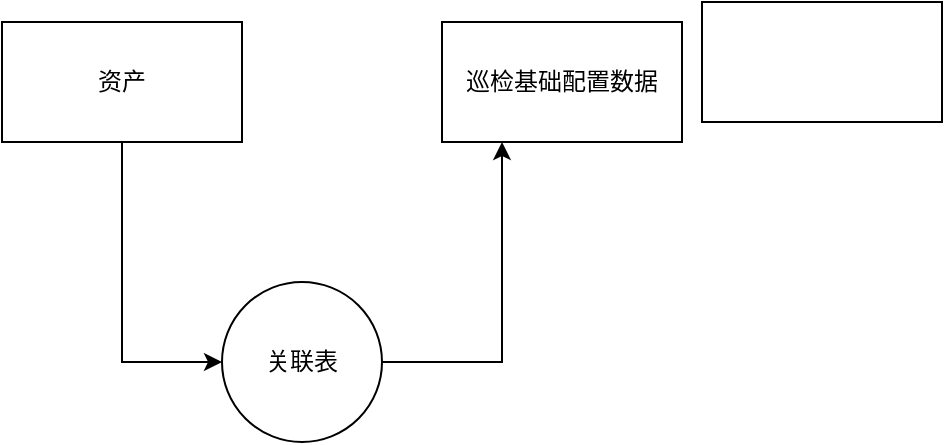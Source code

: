 <mxfile version="15.1.0" type="github">
  <diagram id="oRJyDQcNDYV82So-rj9M" name="Page-1">
    <mxGraphModel dx="1550" dy="972" grid="1" gridSize="10" guides="1" tooltips="1" connect="1" arrows="1" fold="1" page="1" pageScale="1" pageWidth="827" pageHeight="1169" math="0" shadow="0">
      <root>
        <mxCell id="0" />
        <mxCell id="1" parent="0" />
        <mxCell id="qNpVbeFtGpgz7kgz747k-4" style="edgeStyle=orthogonalEdgeStyle;rounded=0;orthogonalLoop=1;jettySize=auto;html=1;entryX=0;entryY=0.5;entryDx=0;entryDy=0;" edge="1" parent="1" source="qNpVbeFtGpgz7kgz747k-1" target="qNpVbeFtGpgz7kgz747k-3">
          <mxGeometry relative="1" as="geometry" />
        </mxCell>
        <mxCell id="qNpVbeFtGpgz7kgz747k-1" value="资产" style="rounded=0;whiteSpace=wrap;html=1;" vertex="1" parent="1">
          <mxGeometry x="60" y="250" width="120" height="60" as="geometry" />
        </mxCell>
        <mxCell id="qNpVbeFtGpgz7kgz747k-2" value="巡检基础配置数据" style="whiteSpace=wrap;html=1;" vertex="1" parent="1">
          <mxGeometry x="280" y="250" width="120" height="60" as="geometry" />
        </mxCell>
        <mxCell id="qNpVbeFtGpgz7kgz747k-5" style="edgeStyle=orthogonalEdgeStyle;rounded=0;orthogonalLoop=1;jettySize=auto;html=1;entryX=0.25;entryY=1;entryDx=0;entryDy=0;" edge="1" parent="1" source="qNpVbeFtGpgz7kgz747k-3" target="qNpVbeFtGpgz7kgz747k-2">
          <mxGeometry relative="1" as="geometry" />
        </mxCell>
        <mxCell id="qNpVbeFtGpgz7kgz747k-3" value="关联表" style="ellipse;whiteSpace=wrap;html=1;aspect=fixed;" vertex="1" parent="1">
          <mxGeometry x="170" y="380" width="80" height="80" as="geometry" />
        </mxCell>
        <mxCell id="qNpVbeFtGpgz7kgz747k-7" value="" style="whiteSpace=wrap;html=1;" vertex="1" parent="1">
          <mxGeometry x="410" y="240" width="120" height="60" as="geometry" />
        </mxCell>
      </root>
    </mxGraphModel>
  </diagram>
</mxfile>
